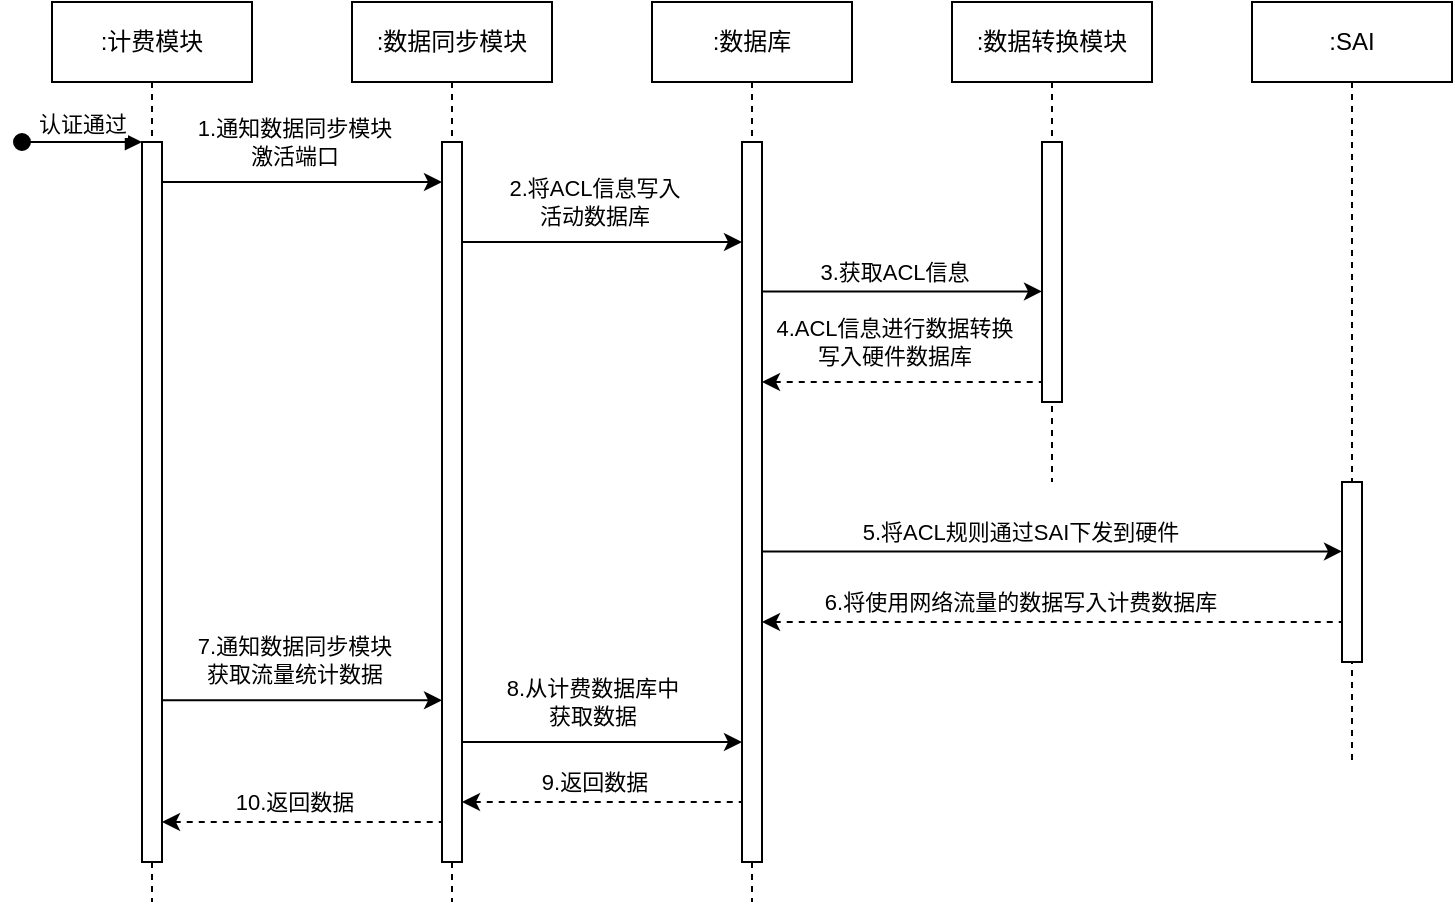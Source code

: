 <mxfile version="21.7.1" type="github">
  <diagram name="Page-1" id="2YBvvXClWsGukQMizWep">
    <mxGraphModel dx="973" dy="637" grid="1" gridSize="10" guides="1" tooltips="1" connect="1" arrows="1" fold="1" page="1" pageScale="1" pageWidth="850" pageHeight="1100" math="0" shadow="0">
      <root>
        <mxCell id="0" />
        <mxCell id="1" parent="0" />
        <mxCell id="aM9ryv3xv72pqoxQDRHE-1" value=":计费模块" style="shape=umlLifeline;perimeter=lifelinePerimeter;whiteSpace=wrap;html=1;container=0;dropTarget=0;collapsible=0;recursiveResize=0;outlineConnect=0;portConstraint=eastwest;newEdgeStyle={&quot;edgeStyle&quot;:&quot;elbowEdgeStyle&quot;,&quot;elbow&quot;:&quot;vertical&quot;,&quot;curved&quot;:0,&quot;rounded&quot;:0};" parent="1" vertex="1">
          <mxGeometry x="40" y="40" width="100" height="450" as="geometry" />
        </mxCell>
        <mxCell id="aM9ryv3xv72pqoxQDRHE-2" value="" style="html=1;points=[];perimeter=orthogonalPerimeter;outlineConnect=0;targetShapes=umlLifeline;portConstraint=eastwest;newEdgeStyle={&quot;edgeStyle&quot;:&quot;elbowEdgeStyle&quot;,&quot;elbow&quot;:&quot;vertical&quot;,&quot;curved&quot;:0,&quot;rounded&quot;:0};" parent="aM9ryv3xv72pqoxQDRHE-1" vertex="1">
          <mxGeometry x="45" y="70" width="10" height="360" as="geometry" />
        </mxCell>
        <mxCell id="aM9ryv3xv72pqoxQDRHE-3" value="认证通过" style="html=1;verticalAlign=bottom;startArrow=oval;endArrow=block;startSize=8;edgeStyle=elbowEdgeStyle;elbow=vertical;curved=0;rounded=0;" parent="aM9ryv3xv72pqoxQDRHE-1" target="aM9ryv3xv72pqoxQDRHE-2" edge="1">
          <mxGeometry relative="1" as="geometry">
            <mxPoint x="-15" y="70" as="sourcePoint" />
          </mxGeometry>
        </mxCell>
        <mxCell id="aM9ryv3xv72pqoxQDRHE-5" value=":数据同步模块" style="shape=umlLifeline;perimeter=lifelinePerimeter;whiteSpace=wrap;html=1;container=0;dropTarget=0;collapsible=0;recursiveResize=0;outlineConnect=0;portConstraint=eastwest;newEdgeStyle={&quot;edgeStyle&quot;:&quot;elbowEdgeStyle&quot;,&quot;elbow&quot;:&quot;vertical&quot;,&quot;curved&quot;:0,&quot;rounded&quot;:0};" parent="1" vertex="1">
          <mxGeometry x="190" y="40" width="100" height="450" as="geometry" />
        </mxCell>
        <mxCell id="aM9ryv3xv72pqoxQDRHE-6" value="" style="html=1;points=[];perimeter=orthogonalPerimeter;outlineConnect=0;targetShapes=umlLifeline;portConstraint=eastwest;newEdgeStyle={&quot;edgeStyle&quot;:&quot;elbowEdgeStyle&quot;,&quot;elbow&quot;:&quot;vertical&quot;,&quot;curved&quot;:0,&quot;rounded&quot;:0};" parent="aM9ryv3xv72pqoxQDRHE-5" vertex="1">
          <mxGeometry x="45" y="70" width="10" height="360" as="geometry" />
        </mxCell>
        <mxCell id="dqNDvjQkV08bnkPfbxY3-1" value=":数据库" style="shape=umlLifeline;perimeter=lifelinePerimeter;whiteSpace=wrap;html=1;container=0;dropTarget=0;collapsible=0;recursiveResize=0;outlineConnect=0;portConstraint=eastwest;newEdgeStyle={&quot;edgeStyle&quot;:&quot;elbowEdgeStyle&quot;,&quot;elbow&quot;:&quot;vertical&quot;,&quot;curved&quot;:0,&quot;rounded&quot;:0};" vertex="1" parent="1">
          <mxGeometry x="340" y="40" width="100" height="450" as="geometry" />
        </mxCell>
        <mxCell id="dqNDvjQkV08bnkPfbxY3-2" value="" style="html=1;points=[];perimeter=orthogonalPerimeter;outlineConnect=0;targetShapes=umlLifeline;portConstraint=eastwest;newEdgeStyle={&quot;edgeStyle&quot;:&quot;elbowEdgeStyle&quot;,&quot;elbow&quot;:&quot;vertical&quot;,&quot;curved&quot;:0,&quot;rounded&quot;:0};" vertex="1" parent="dqNDvjQkV08bnkPfbxY3-1">
          <mxGeometry x="45" y="70" width="10" height="360" as="geometry" />
        </mxCell>
        <mxCell id="dqNDvjQkV08bnkPfbxY3-3" value=":数据转换模块" style="shape=umlLifeline;perimeter=lifelinePerimeter;whiteSpace=wrap;html=1;container=0;dropTarget=0;collapsible=0;recursiveResize=0;outlineConnect=0;portConstraint=eastwest;newEdgeStyle={&quot;edgeStyle&quot;:&quot;elbowEdgeStyle&quot;,&quot;elbow&quot;:&quot;vertical&quot;,&quot;curved&quot;:0,&quot;rounded&quot;:0};" vertex="1" parent="1">
          <mxGeometry x="490" y="40" width="100" height="240" as="geometry" />
        </mxCell>
        <mxCell id="dqNDvjQkV08bnkPfbxY3-4" value="" style="html=1;points=[];perimeter=orthogonalPerimeter;outlineConnect=0;targetShapes=umlLifeline;portConstraint=eastwest;newEdgeStyle={&quot;edgeStyle&quot;:&quot;elbowEdgeStyle&quot;,&quot;elbow&quot;:&quot;vertical&quot;,&quot;curved&quot;:0,&quot;rounded&quot;:0};" vertex="1" parent="dqNDvjQkV08bnkPfbxY3-3">
          <mxGeometry x="45" y="70" width="10" height="130" as="geometry" />
        </mxCell>
        <mxCell id="dqNDvjQkV08bnkPfbxY3-5" value=":SAI" style="shape=umlLifeline;perimeter=lifelinePerimeter;whiteSpace=wrap;html=1;container=0;dropTarget=0;collapsible=0;recursiveResize=0;outlineConnect=0;portConstraint=eastwest;newEdgeStyle={&quot;edgeStyle&quot;:&quot;elbowEdgeStyle&quot;,&quot;elbow&quot;:&quot;vertical&quot;,&quot;curved&quot;:0,&quot;rounded&quot;:0};" vertex="1" parent="1">
          <mxGeometry x="640" y="40" width="100" height="380" as="geometry" />
        </mxCell>
        <mxCell id="dqNDvjQkV08bnkPfbxY3-6" value="" style="html=1;points=[];perimeter=orthogonalPerimeter;outlineConnect=0;targetShapes=umlLifeline;portConstraint=eastwest;newEdgeStyle={&quot;edgeStyle&quot;:&quot;elbowEdgeStyle&quot;,&quot;elbow&quot;:&quot;vertical&quot;,&quot;curved&quot;:0,&quot;rounded&quot;:0};" vertex="1" parent="dqNDvjQkV08bnkPfbxY3-5">
          <mxGeometry x="45" y="240" width="10" height="90" as="geometry" />
        </mxCell>
        <mxCell id="dqNDvjQkV08bnkPfbxY3-8" value="" style="endArrow=classic;html=1;rounded=0;" edge="1" parent="1">
          <mxGeometry width="50" height="50" relative="1" as="geometry">
            <mxPoint x="95" y="130" as="sourcePoint" />
            <mxPoint x="235" y="130" as="targetPoint" />
          </mxGeometry>
        </mxCell>
        <mxCell id="dqNDvjQkV08bnkPfbxY3-11" value="1.通知数据同步模块&lt;br&gt;激活端口" style="edgeLabel;html=1;align=center;verticalAlign=middle;resizable=0;points=[];" vertex="1" connectable="0" parent="dqNDvjQkV08bnkPfbxY3-8">
          <mxGeometry x="-0.148" relative="1" as="geometry">
            <mxPoint x="6" y="-20" as="offset" />
          </mxGeometry>
        </mxCell>
        <mxCell id="dqNDvjQkV08bnkPfbxY3-12" value="" style="endArrow=classic;html=1;rounded=0;" edge="1" parent="1">
          <mxGeometry width="50" height="50" relative="1" as="geometry">
            <mxPoint x="245" y="160" as="sourcePoint" />
            <mxPoint x="385" y="160" as="targetPoint" />
          </mxGeometry>
        </mxCell>
        <mxCell id="dqNDvjQkV08bnkPfbxY3-13" value="2.将ACL信息写入&lt;br&gt;活动数据库" style="edgeLabel;html=1;align=center;verticalAlign=middle;resizable=0;points=[];" vertex="1" connectable="0" parent="dqNDvjQkV08bnkPfbxY3-12">
          <mxGeometry x="-0.148" relative="1" as="geometry">
            <mxPoint x="6" y="-20" as="offset" />
          </mxGeometry>
        </mxCell>
        <mxCell id="dqNDvjQkV08bnkPfbxY3-14" value="" style="endArrow=none;html=1;rounded=0;endFill=0;startArrow=classic;startFill=1;dashed=1;" edge="1" parent="1">
          <mxGeometry width="50" height="50" relative="1" as="geometry">
            <mxPoint x="395" y="230" as="sourcePoint" />
            <mxPoint x="535" y="230" as="targetPoint" />
          </mxGeometry>
        </mxCell>
        <mxCell id="dqNDvjQkV08bnkPfbxY3-15" value="4.ACL信息进行数据转换&lt;br&gt;写入硬件数据库" style="edgeLabel;html=1;align=center;verticalAlign=middle;resizable=0;points=[];" vertex="1" connectable="0" parent="dqNDvjQkV08bnkPfbxY3-14">
          <mxGeometry x="-0.148" relative="1" as="geometry">
            <mxPoint x="6" y="-20" as="offset" />
          </mxGeometry>
        </mxCell>
        <mxCell id="dqNDvjQkV08bnkPfbxY3-16" value="" style="endArrow=classic;html=1;rounded=0;" edge="1" parent="1">
          <mxGeometry width="50" height="50" relative="1" as="geometry">
            <mxPoint x="395" y="184.71" as="sourcePoint" />
            <mxPoint x="535" y="184.71" as="targetPoint" />
          </mxGeometry>
        </mxCell>
        <mxCell id="dqNDvjQkV08bnkPfbxY3-17" value="3.获取ACL信息" style="edgeLabel;html=1;align=center;verticalAlign=middle;resizable=0;points=[];" vertex="1" connectable="0" parent="dqNDvjQkV08bnkPfbxY3-16">
          <mxGeometry x="-0.148" relative="1" as="geometry">
            <mxPoint x="6" y="-10" as="offset" />
          </mxGeometry>
        </mxCell>
        <mxCell id="dqNDvjQkV08bnkPfbxY3-18" value="" style="endArrow=classic;html=1;rounded=0;" edge="1" parent="1" target="dqNDvjQkV08bnkPfbxY3-6">
          <mxGeometry width="50" height="50" relative="1" as="geometry">
            <mxPoint x="395" y="314.71" as="sourcePoint" />
            <mxPoint x="720" y="315" as="targetPoint" />
          </mxGeometry>
        </mxCell>
        <mxCell id="dqNDvjQkV08bnkPfbxY3-19" value="5.将ACL规则通过SAI下发到硬件" style="edgeLabel;html=1;align=center;verticalAlign=middle;resizable=0;points=[];" vertex="1" connectable="0" parent="dqNDvjQkV08bnkPfbxY3-18">
          <mxGeometry x="-0.148" relative="1" as="geometry">
            <mxPoint x="5" y="-10" as="offset" />
          </mxGeometry>
        </mxCell>
        <mxCell id="dqNDvjQkV08bnkPfbxY3-20" value="" style="endArrow=none;html=1;rounded=0;endFill=0;startArrow=classic;startFill=1;dashed=1;" edge="1" parent="1">
          <mxGeometry width="50" height="50" relative="1" as="geometry">
            <mxPoint x="395" y="350.0" as="sourcePoint" />
            <mxPoint x="685" y="350.0" as="targetPoint" />
          </mxGeometry>
        </mxCell>
        <mxCell id="dqNDvjQkV08bnkPfbxY3-21" value="6.将使用网络流量的数据写入计费数据库" style="edgeLabel;html=1;align=center;verticalAlign=middle;resizable=0;points=[];" vertex="1" connectable="0" parent="dqNDvjQkV08bnkPfbxY3-20">
          <mxGeometry x="-0.148" relative="1" as="geometry">
            <mxPoint x="5" y="-10" as="offset" />
          </mxGeometry>
        </mxCell>
        <mxCell id="dqNDvjQkV08bnkPfbxY3-24" value="" style="endArrow=classic;html=1;rounded=0;" edge="1" parent="1">
          <mxGeometry width="50" height="50" relative="1" as="geometry">
            <mxPoint x="95" y="389.17" as="sourcePoint" />
            <mxPoint x="235" y="389.17" as="targetPoint" />
          </mxGeometry>
        </mxCell>
        <mxCell id="dqNDvjQkV08bnkPfbxY3-25" value="7.通知数据同步模块&lt;br&gt;获取流量统计数据" style="edgeLabel;html=1;align=center;verticalAlign=middle;resizable=0;points=[];" vertex="1" connectable="0" parent="dqNDvjQkV08bnkPfbxY3-24">
          <mxGeometry x="-0.148" relative="1" as="geometry">
            <mxPoint x="6" y="-20" as="offset" />
          </mxGeometry>
        </mxCell>
        <mxCell id="dqNDvjQkV08bnkPfbxY3-26" value="" style="endArrow=classic;html=1;rounded=0;" edge="1" parent="1">
          <mxGeometry width="50" height="50" relative="1" as="geometry">
            <mxPoint x="245" y="410" as="sourcePoint" />
            <mxPoint x="385" y="410" as="targetPoint" />
          </mxGeometry>
        </mxCell>
        <mxCell id="dqNDvjQkV08bnkPfbxY3-27" value="8.从计费数据库中&lt;br&gt;获取数据" style="edgeLabel;html=1;align=center;verticalAlign=middle;resizable=0;points=[];" vertex="1" connectable="0" parent="dqNDvjQkV08bnkPfbxY3-26">
          <mxGeometry x="-0.148" relative="1" as="geometry">
            <mxPoint x="5" y="-20" as="offset" />
          </mxGeometry>
        </mxCell>
        <mxCell id="dqNDvjQkV08bnkPfbxY3-31" value="" style="endArrow=none;html=1;rounded=0;endFill=0;startArrow=classic;startFill=1;dashed=1;" edge="1" parent="1">
          <mxGeometry width="50" height="50" relative="1" as="geometry">
            <mxPoint x="245" y="440" as="sourcePoint" />
            <mxPoint x="385" y="440" as="targetPoint" />
          </mxGeometry>
        </mxCell>
        <mxCell id="dqNDvjQkV08bnkPfbxY3-32" value="9.返回数据" style="edgeLabel;html=1;align=center;verticalAlign=middle;resizable=0;points=[];" vertex="1" connectable="0" parent="dqNDvjQkV08bnkPfbxY3-31">
          <mxGeometry x="-0.148" relative="1" as="geometry">
            <mxPoint x="6" y="-10" as="offset" />
          </mxGeometry>
        </mxCell>
        <mxCell id="dqNDvjQkV08bnkPfbxY3-33" value="" style="endArrow=none;html=1;rounded=0;endFill=0;startArrow=classic;startFill=1;dashed=1;" edge="1" parent="1">
          <mxGeometry width="50" height="50" relative="1" as="geometry">
            <mxPoint x="95" y="450" as="sourcePoint" />
            <mxPoint x="235" y="450" as="targetPoint" />
          </mxGeometry>
        </mxCell>
        <mxCell id="dqNDvjQkV08bnkPfbxY3-34" value="10.返回数据" style="edgeLabel;html=1;align=center;verticalAlign=middle;resizable=0;points=[];" vertex="1" connectable="0" parent="dqNDvjQkV08bnkPfbxY3-33">
          <mxGeometry x="-0.148" relative="1" as="geometry">
            <mxPoint x="6" y="-10" as="offset" />
          </mxGeometry>
        </mxCell>
      </root>
    </mxGraphModel>
  </diagram>
</mxfile>
